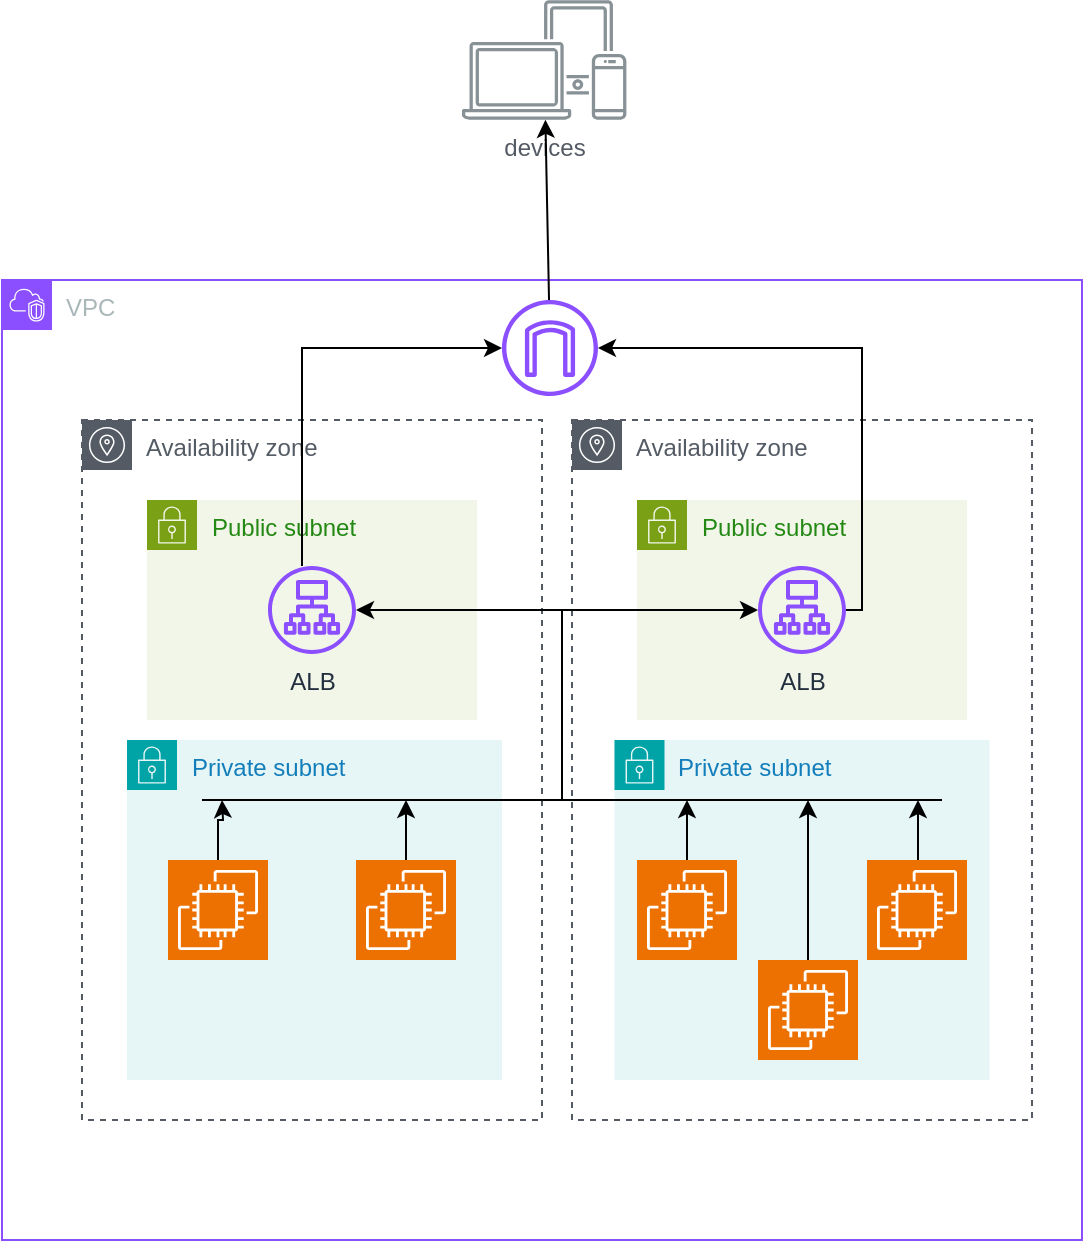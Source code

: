 <mxfile version="26.2.14">
  <diagram name="Page-1" id="jAeMyVvUvlpc47Ef6Vpk">
    <mxGraphModel dx="1471" dy="659" grid="1" gridSize="10" guides="1" tooltips="1" connect="1" arrows="1" fold="1" page="1" pageScale="1" pageWidth="850" pageHeight="1100" math="0" shadow="0">
      <root>
        <mxCell id="0" />
        <mxCell id="1" parent="0" />
        <mxCell id="aVSm1G9aikjfA47LPS4C-1" value="VPC" style="points=[[0,0],[0.25,0],[0.5,0],[0.75,0],[1,0],[1,0.25],[1,0.5],[1,0.75],[1,1],[0.75,1],[0.5,1],[0.25,1],[0,1],[0,0.75],[0,0.5],[0,0.25]];outlineConnect=0;gradientColor=none;html=1;whiteSpace=wrap;fontSize=12;fontStyle=0;container=1;pointerEvents=0;collapsible=0;recursiveResize=0;shape=mxgraph.aws4.group;grIcon=mxgraph.aws4.group_vpc2;strokeColor=#8C4FFF;fillColor=none;verticalAlign=top;align=left;spacingLeft=30;fontColor=#AAB7B8;dashed=0;" parent="1" vertex="1">
          <mxGeometry x="140" y="220" width="540" height="480" as="geometry" />
        </mxCell>
        <mxCell id="aVSm1G9aikjfA47LPS4C-30" value="Private subnet" style="points=[[0,0],[0.25,0],[0.5,0],[0.75,0],[1,0],[1,0.25],[1,0.5],[1,0.75],[1,1],[0.75,1],[0.5,1],[0.25,1],[0,1],[0,0.75],[0,0.5],[0,0.25]];outlineConnect=0;gradientColor=none;html=1;whiteSpace=wrap;fontSize=12;fontStyle=0;container=1;pointerEvents=0;collapsible=0;recursiveResize=0;shape=mxgraph.aws4.group;grIcon=mxgraph.aws4.group_security_group;grStroke=0;strokeColor=#00A4A6;fillColor=#E6F6F7;verticalAlign=top;align=left;spacingLeft=30;fontColor=#147EBA;dashed=0;" parent="aVSm1G9aikjfA47LPS4C-1" vertex="1">
          <mxGeometry x="306.25" y="230" width="187.5" height="170" as="geometry" />
        </mxCell>
        <mxCell id="aVSm1G9aikjfA47LPS4C-47" style="edgeStyle=orthogonalEdgeStyle;rounded=0;orthogonalLoop=1;jettySize=auto;html=1;" parent="aVSm1G9aikjfA47LPS4C-30" source="aVSm1G9aikjfA47LPS4C-33" edge="1">
          <mxGeometry relative="1" as="geometry">
            <mxPoint x="151.75" y="30" as="targetPoint" />
            <Array as="points">
              <mxPoint x="151" y="30" />
            </Array>
          </mxGeometry>
        </mxCell>
        <mxCell id="aVSm1G9aikjfA47LPS4C-33" value="" style="sketch=0;points=[[0,0,0],[0.25,0,0],[0.5,0,0],[0.75,0,0],[1,0,0],[0,1,0],[0.25,1,0],[0.5,1,0],[0.75,1,0],[1,1,0],[0,0.25,0],[0,0.5,0],[0,0.75,0],[1,0.25,0],[1,0.5,0],[1,0.75,0]];outlineConnect=0;fontColor=#232F3E;fillColor=#ED7100;strokeColor=#ffffff;dashed=0;verticalLabelPosition=bottom;verticalAlign=top;align=center;html=1;fontSize=12;fontStyle=0;aspect=fixed;shape=mxgraph.aws4.resourceIcon;resIcon=mxgraph.aws4.ec2;" parent="aVSm1G9aikjfA47LPS4C-30" vertex="1">
          <mxGeometry x="126.25" y="60" width="50" height="50" as="geometry" />
        </mxCell>
        <mxCell id="aVSm1G9aikjfA47LPS4C-20" value="Availability zone" style="sketch=0;outlineConnect=0;gradientColor=none;html=1;whiteSpace=wrap;fontSize=12;fontStyle=0;shape=mxgraph.aws4.group;grIcon=mxgraph.aws4.group_availability_zone;strokeColor=#545B64;fillColor=none;verticalAlign=top;align=left;spacingLeft=30;fontColor=#545B64;dashed=1;" parent="aVSm1G9aikjfA47LPS4C-1" vertex="1">
          <mxGeometry x="40" y="70" width="230" height="350" as="geometry" />
        </mxCell>
        <mxCell id="aVSm1G9aikjfA47LPS4C-21" value="Availability zone" style="sketch=0;outlineConnect=0;gradientColor=none;html=1;whiteSpace=wrap;fontSize=12;fontStyle=0;shape=mxgraph.aws4.group;grIcon=mxgraph.aws4.group_availability_zone;strokeColor=#545B64;fillColor=none;verticalAlign=top;align=left;spacingLeft=30;fontColor=#545B64;dashed=1;" parent="aVSm1G9aikjfA47LPS4C-1" vertex="1">
          <mxGeometry x="285" y="70" width="230" height="350" as="geometry" />
        </mxCell>
        <mxCell id="aVSm1G9aikjfA47LPS4C-7" value="Public subnet" style="points=[[0,0],[0.25,0],[0.5,0],[0.75,0],[1,0],[1,0.25],[1,0.5],[1,0.75],[1,1],[0.75,1],[0.5,1],[0.25,1],[0,1],[0,0.75],[0,0.5],[0,0.25]];outlineConnect=0;gradientColor=none;html=1;whiteSpace=wrap;fontSize=12;fontStyle=0;container=1;pointerEvents=0;collapsible=0;recursiveResize=0;shape=mxgraph.aws4.group;grIcon=mxgraph.aws4.group_security_group;grStroke=0;strokeColor=#7AA116;fillColor=#F2F6E8;verticalAlign=top;align=left;spacingLeft=30;fontColor=#248814;dashed=0;" parent="aVSm1G9aikjfA47LPS4C-1" vertex="1">
          <mxGeometry x="72.5" y="110" width="165" height="110" as="geometry" />
        </mxCell>
        <mxCell id="aVSm1G9aikjfA47LPS4C-26" value="Public subnet" style="points=[[0,0],[0.25,0],[0.5,0],[0.75,0],[1,0],[1,0.25],[1,0.5],[1,0.75],[1,1],[0.75,1],[0.5,1],[0.25,1],[0,1],[0,0.75],[0,0.5],[0,0.25]];outlineConnect=0;gradientColor=none;html=1;whiteSpace=wrap;fontSize=12;fontStyle=0;container=1;pointerEvents=0;collapsible=0;recursiveResize=0;shape=mxgraph.aws4.group;grIcon=mxgraph.aws4.group_security_group;grStroke=0;strokeColor=#7AA116;fillColor=#F2F6E8;verticalAlign=top;align=left;spacingLeft=30;fontColor=#248814;dashed=0;" parent="aVSm1G9aikjfA47LPS4C-1" vertex="1">
          <mxGeometry x="317.5" y="110" width="165" height="110" as="geometry" />
        </mxCell>
        <mxCell id="aVSm1G9aikjfA47LPS4C-60" style="rounded=0;orthogonalLoop=1;jettySize=auto;html=1;edgeStyle=orthogonalEdgeStyle;" parent="aVSm1G9aikjfA47LPS4C-1" source="aVSm1G9aikjfA47LPS4C-18" target="aVSm1G9aikjfA47LPS4C-36" edge="1">
          <mxGeometry relative="1" as="geometry">
            <Array as="points">
              <mxPoint x="150" y="34" />
            </Array>
          </mxGeometry>
        </mxCell>
        <mxCell id="aVSm1G9aikjfA47LPS4C-18" value="ALB" style="sketch=0;outlineConnect=0;fontColor=#232F3E;gradientColor=none;fillColor=#8C4FFF;strokeColor=none;dashed=0;verticalLabelPosition=bottom;verticalAlign=top;align=center;html=1;fontSize=12;fontStyle=0;aspect=fixed;pointerEvents=1;shape=mxgraph.aws4.application_load_balancer;" parent="aVSm1G9aikjfA47LPS4C-1" vertex="1">
          <mxGeometry x="133" y="143" width="44" height="44" as="geometry" />
        </mxCell>
        <mxCell id="aVSm1G9aikjfA47LPS4C-61" style="rounded=0;orthogonalLoop=1;jettySize=auto;html=1;edgeStyle=orthogonalEdgeStyle;" parent="aVSm1G9aikjfA47LPS4C-1" source="aVSm1G9aikjfA47LPS4C-27" target="aVSm1G9aikjfA47LPS4C-36" edge="1">
          <mxGeometry relative="1" as="geometry">
            <Array as="points">
              <mxPoint x="430" y="165" />
              <mxPoint x="430" y="34" />
            </Array>
          </mxGeometry>
        </mxCell>
        <mxCell id="aVSm1G9aikjfA47LPS4C-27" value="ALB" style="sketch=0;outlineConnect=0;fontColor=#232F3E;gradientColor=none;fillColor=#8C4FFF;strokeColor=none;dashed=0;verticalLabelPosition=bottom;verticalAlign=top;align=center;html=1;fontSize=12;fontStyle=0;aspect=fixed;pointerEvents=1;shape=mxgraph.aws4.application_load_balancer;" parent="aVSm1G9aikjfA47LPS4C-1" vertex="1">
          <mxGeometry x="378" y="143" width="44" height="44" as="geometry" />
        </mxCell>
        <mxCell id="aVSm1G9aikjfA47LPS4C-19" value="Private subnet" style="points=[[0,0],[0.25,0],[0.5,0],[0.75,0],[1,0],[1,0.25],[1,0.5],[1,0.75],[1,1],[0.75,1],[0.5,1],[0.25,1],[0,1],[0,0.75],[0,0.5],[0,0.25]];outlineConnect=0;gradientColor=none;html=1;whiteSpace=wrap;fontSize=12;fontStyle=0;container=1;pointerEvents=0;collapsible=0;recursiveResize=0;shape=mxgraph.aws4.group;grIcon=mxgraph.aws4.group_security_group;grStroke=0;strokeColor=#00A4A6;fillColor=#E6F6F7;verticalAlign=top;align=left;spacingLeft=30;fontColor=#147EBA;dashed=0;" parent="aVSm1G9aikjfA47LPS4C-1" vertex="1">
          <mxGeometry x="62.5" y="230" width="187.5" height="170" as="geometry" />
        </mxCell>
        <mxCell id="aVSm1G9aikjfA47LPS4C-50" style="edgeStyle=orthogonalEdgeStyle;rounded=0;orthogonalLoop=1;jettySize=auto;html=1;" parent="aVSm1G9aikjfA47LPS4C-1" source="aVSm1G9aikjfA47LPS4C-31" edge="1">
          <mxGeometry relative="1" as="geometry">
            <mxPoint x="110" y="260" as="targetPoint" />
            <Array as="points" />
          </mxGeometry>
        </mxCell>
        <mxCell id="aVSm1G9aikjfA47LPS4C-31" value="" style="sketch=0;points=[[0,0,0],[0.25,0,0],[0.5,0,0],[0.75,0,0],[1,0,0],[0,1,0],[0.25,1,0],[0.5,1,0],[0.75,1,0],[1,1,0],[0,0.25,0],[0,0.5,0],[0,0.75,0],[1,0.25,0],[1,0.5,0],[1,0.75,0]];outlineConnect=0;fontColor=#232F3E;fillColor=#ED7100;strokeColor=#ffffff;dashed=0;verticalLabelPosition=bottom;verticalAlign=top;align=center;html=1;fontSize=12;fontStyle=0;aspect=fixed;shape=mxgraph.aws4.resourceIcon;resIcon=mxgraph.aws4.ec2;" parent="aVSm1G9aikjfA47LPS4C-1" vertex="1">
          <mxGeometry x="83" y="290" width="50" height="50" as="geometry" />
        </mxCell>
        <mxCell id="aVSm1G9aikjfA47LPS4C-49" style="edgeStyle=orthogonalEdgeStyle;rounded=0;orthogonalLoop=1;jettySize=auto;html=1;" parent="aVSm1G9aikjfA47LPS4C-1" source="aVSm1G9aikjfA47LPS4C-35" edge="1">
          <mxGeometry relative="1" as="geometry">
            <mxPoint x="342.5" y="260" as="targetPoint" />
          </mxGeometry>
        </mxCell>
        <mxCell id="aVSm1G9aikjfA47LPS4C-35" value="" style="sketch=0;points=[[0,0,0],[0.25,0,0],[0.5,0,0],[0.75,0,0],[1,0,0],[0,1,0],[0.25,1,0],[0.5,1,0],[0.75,1,0],[1,1,0],[0,0.25,0],[0,0.5,0],[0,0.75,0],[1,0.25,0],[1,0.5,0],[1,0.75,0]];outlineConnect=0;fontColor=#232F3E;fillColor=#ED7100;strokeColor=#ffffff;dashed=0;verticalLabelPosition=bottom;verticalAlign=top;align=center;html=1;fontSize=12;fontStyle=0;aspect=fixed;shape=mxgraph.aws4.resourceIcon;resIcon=mxgraph.aws4.ec2;" parent="aVSm1G9aikjfA47LPS4C-1" vertex="1">
          <mxGeometry x="317.5" y="290" width="50" height="50" as="geometry" />
        </mxCell>
        <mxCell id="aVSm1G9aikjfA47LPS4C-48" style="edgeStyle=orthogonalEdgeStyle;rounded=0;orthogonalLoop=1;jettySize=auto;html=1;" parent="aVSm1G9aikjfA47LPS4C-1" source="aVSm1G9aikjfA47LPS4C-34" edge="1">
          <mxGeometry relative="1" as="geometry">
            <mxPoint x="403" y="260" as="targetPoint" />
          </mxGeometry>
        </mxCell>
        <mxCell id="aVSm1G9aikjfA47LPS4C-34" value="" style="sketch=0;points=[[0,0,0],[0.25,0,0],[0.5,0,0],[0.75,0,0],[1,0,0],[0,1,0],[0.25,1,0],[0.5,1,0],[0.75,1,0],[1,1,0],[0,0.25,0],[0,0.5,0],[0,0.75,0],[1,0.25,0],[1,0.5,0],[1,0.75,0]];outlineConnect=0;fontColor=#232F3E;fillColor=#ED7100;strokeColor=#ffffff;dashed=0;verticalLabelPosition=bottom;verticalAlign=top;align=center;html=1;fontSize=12;fontStyle=0;aspect=fixed;shape=mxgraph.aws4.resourceIcon;resIcon=mxgraph.aws4.ec2;" parent="aVSm1G9aikjfA47LPS4C-1" vertex="1">
          <mxGeometry x="378" y="340" width="50" height="50" as="geometry" />
        </mxCell>
        <mxCell id="aVSm1G9aikjfA47LPS4C-45" style="edgeStyle=orthogonalEdgeStyle;rounded=0;orthogonalLoop=1;jettySize=auto;html=1;" parent="aVSm1G9aikjfA47LPS4C-1" source="aVSm1G9aikjfA47LPS4C-32" edge="1">
          <mxGeometry relative="1" as="geometry">
            <mxPoint x="202" y="260" as="targetPoint" />
          </mxGeometry>
        </mxCell>
        <mxCell id="aVSm1G9aikjfA47LPS4C-32" value="" style="sketch=0;points=[[0,0,0],[0.25,0,0],[0.5,0,0],[0.75,0,0],[1,0,0],[0,1,0],[0.25,1,0],[0.5,1,0],[0.75,1,0],[1,1,0],[0,0.25,0],[0,0.5,0],[0,0.75,0],[1,0.25,0],[1,0.5,0],[1,0.75,0]];outlineConnect=0;fontColor=#232F3E;fillColor=#ED7100;strokeColor=#ffffff;dashed=0;verticalLabelPosition=bottom;verticalAlign=top;align=center;html=1;fontSize=12;fontStyle=0;aspect=fixed;shape=mxgraph.aws4.resourceIcon;resIcon=mxgraph.aws4.ec2;" parent="aVSm1G9aikjfA47LPS4C-1" vertex="1">
          <mxGeometry x="177" y="290" width="50" height="50" as="geometry" />
        </mxCell>
        <mxCell id="aVSm1G9aikjfA47LPS4C-36" value="" style="sketch=0;outlineConnect=0;fontColor=#232F3E;gradientColor=none;fillColor=#8C4FFF;strokeColor=none;dashed=0;verticalLabelPosition=bottom;verticalAlign=top;align=center;html=1;fontSize=12;fontStyle=0;aspect=fixed;pointerEvents=1;shape=mxgraph.aws4.internet_gateway;" parent="aVSm1G9aikjfA47LPS4C-1" vertex="1">
          <mxGeometry x="250" y="10" width="48" height="48" as="geometry" />
        </mxCell>
        <mxCell id="aVSm1G9aikjfA47LPS4C-59" value="" style="endArrow=none;html=1;rounded=0;" parent="aVSm1G9aikjfA47LPS4C-1" edge="1">
          <mxGeometry width="50" height="50" relative="1" as="geometry">
            <mxPoint x="100" y="260" as="sourcePoint" />
            <mxPoint x="470" y="260" as="targetPoint" />
          </mxGeometry>
        </mxCell>
        <mxCell id="aVSm1G9aikjfA47LPS4C-51" value="" style="endArrow=classic;html=1;rounded=0;edgeStyle=orthogonalEdgeStyle;" parent="1" target="aVSm1G9aikjfA47LPS4C-18" edge="1">
          <mxGeometry width="50" height="50" relative="1" as="geometry">
            <mxPoint x="420" y="480" as="sourcePoint" />
            <mxPoint x="520" y="410" as="targetPoint" />
            <Array as="points">
              <mxPoint x="420" y="385" />
            </Array>
          </mxGeometry>
        </mxCell>
        <mxCell id="aVSm1G9aikjfA47LPS4C-6" value="devices" style="sketch=0;outlineConnect=0;gradientColor=none;fontColor=#545B64;strokeColor=none;fillColor=#879196;dashed=0;verticalLabelPosition=bottom;verticalAlign=top;align=center;html=1;fontSize=12;fontStyle=0;aspect=fixed;shape=mxgraph.aws4.illustration_devices;pointerEvents=1" parent="1" vertex="1">
          <mxGeometry x="370" y="80" width="82.19" height="60" as="geometry" />
        </mxCell>
        <mxCell id="aVSm1G9aikjfA47LPS4C-52" value="" style="endArrow=classic;html=1;rounded=0;edgeStyle=orthogonalEdgeStyle;" parent="1" target="aVSm1G9aikjfA47LPS4C-27" edge="1">
          <mxGeometry width="50" height="50" relative="1" as="geometry">
            <mxPoint x="420" y="480" as="sourcePoint" />
            <mxPoint x="327" y="395" as="targetPoint" />
            <Array as="points">
              <mxPoint x="420" y="385" />
            </Array>
          </mxGeometry>
        </mxCell>
        <mxCell id="BskEQ_NNFlzsLP7Rxej2-1" value="" style="rounded=0;orthogonalLoop=1;jettySize=auto;html=1;" edge="1" parent="1" source="aVSm1G9aikjfA47LPS4C-36" target="aVSm1G9aikjfA47LPS4C-6">
          <mxGeometry relative="1" as="geometry" />
        </mxCell>
      </root>
    </mxGraphModel>
  </diagram>
</mxfile>
